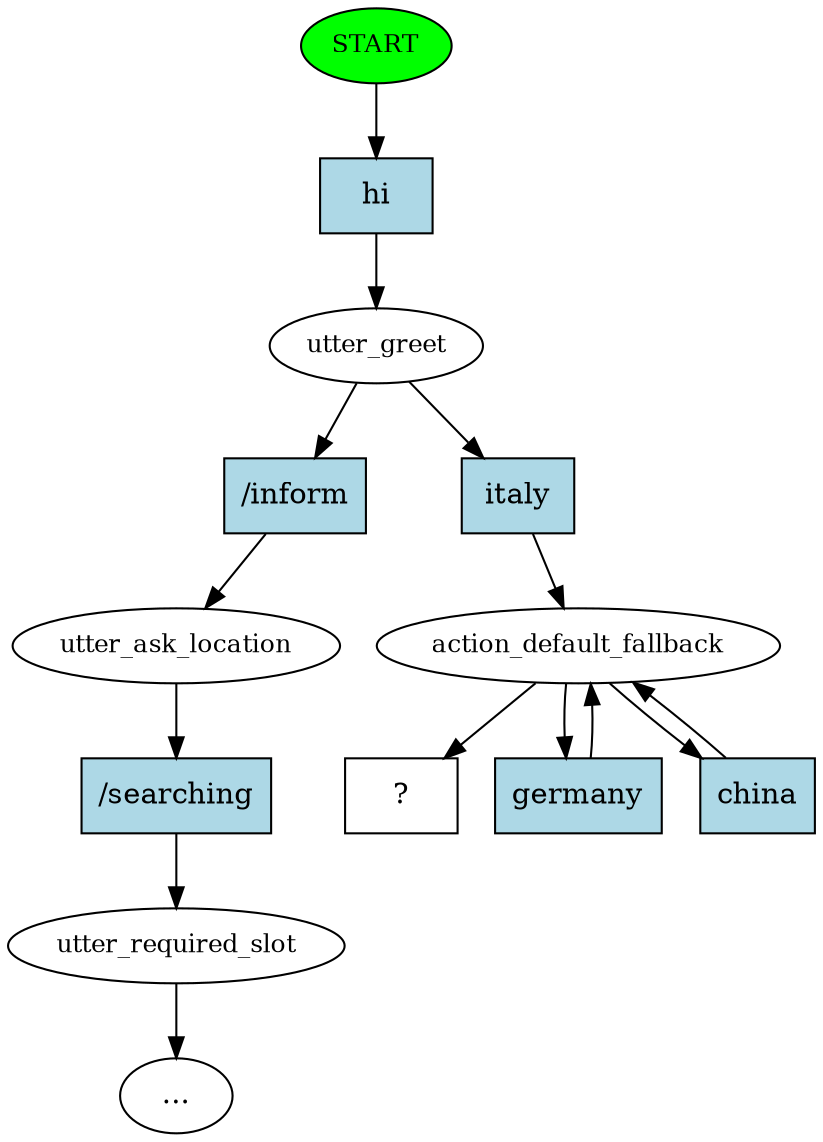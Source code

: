 digraph  {
0 [class="start active", fillcolor=green, fontsize=12, label=START, style=filled];
1 [class=active, fontsize=12, label=utter_greet];
2 [class="", fontsize=12, label=utter_ask_location];
3 [class="", fontsize=12, label=utter_required_slot];
"-3" [class=ellipsis, label="..."];
5 [class=active, fontsize=12, label=action_default_fallback];
11 [class="intent dashed active", label="  ?  ", shape=rect];
12 [class="intent active", fillcolor=lightblue, label=hi, shape=rect, style=filled];
13 [class=intent, fillcolor=lightblue, label="/inform", shape=rect, style=filled];
14 [class="intent active", fillcolor=lightblue, label=italy, shape=rect, style=filled];
15 [class=intent, fillcolor=lightblue, label="/searching", shape=rect, style=filled];
16 [class="intent active", fillcolor=lightblue, label=germany, shape=rect, style=filled];
17 [class="intent active", fillcolor=lightblue, label=china, shape=rect, style=filled];
0 -> 12  [class=active, key=0];
1 -> 13  [class="", key=0];
1 -> 14  [class=active, key=0];
2 -> 15  [class="", key=0];
3 -> "-3"  [class="", key=NONE, label=""];
5 -> 11  [class=active, key=NONE, label=""];
5 -> 16  [class=active, key=0];
5 -> 17  [class=active, key=0];
12 -> 1  [class=active, key=0];
13 -> 2  [class="", key=0];
14 -> 5  [class=active, key=0];
15 -> 3  [class="", key=0];
16 -> 5  [class=active, key=0];
17 -> 5  [class=active, key=0];
}
